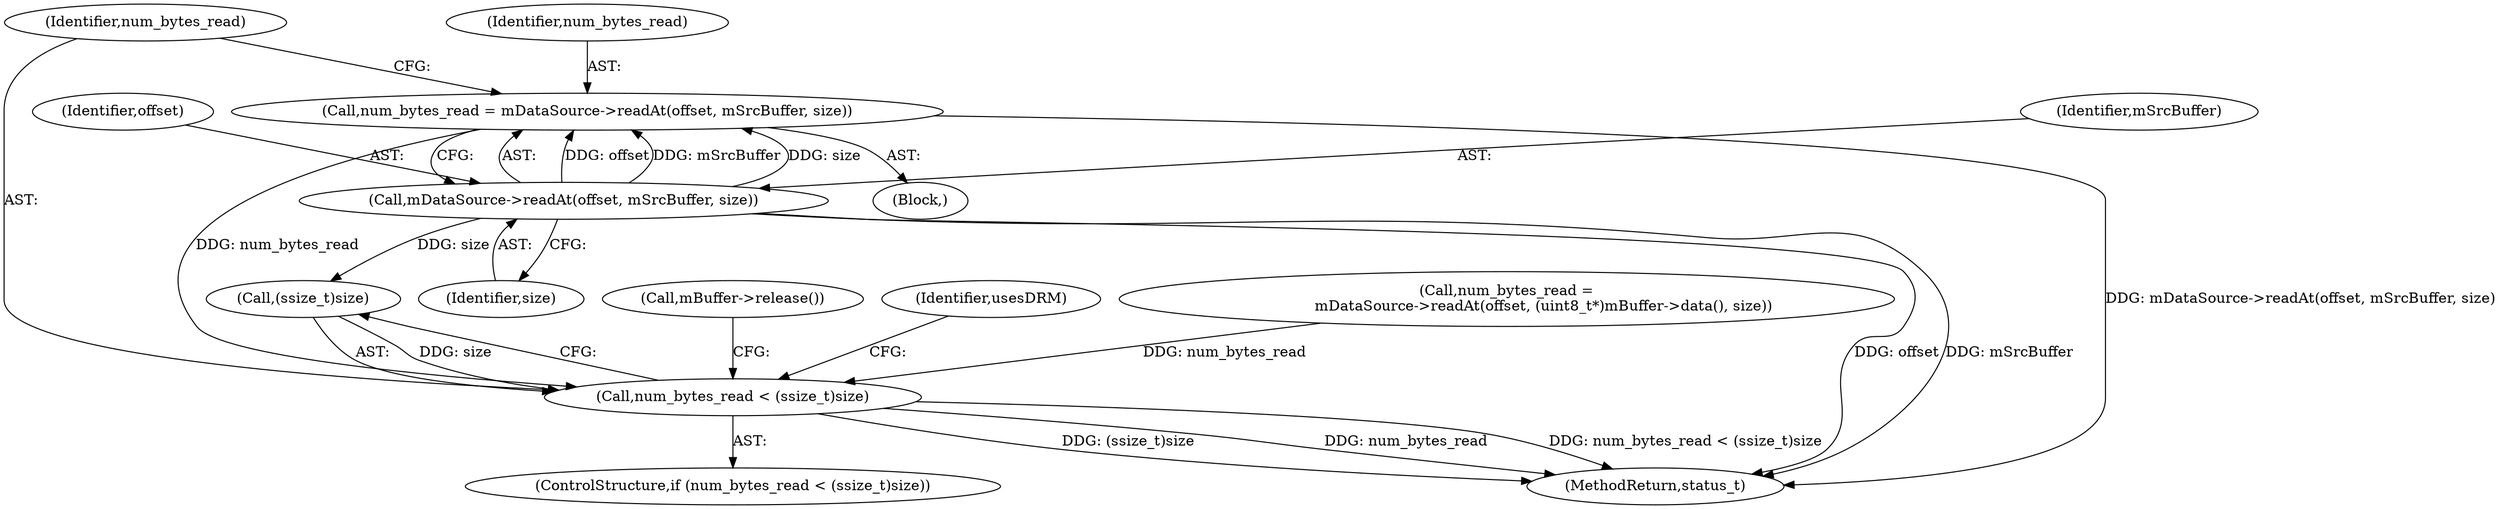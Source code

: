 digraph "0_Android_d48f0f145f8f0f4472bc0af668ac9a8bce44ba9b_0@API" {
"1000510" [label="(Call,num_bytes_read = mDataSource->readAt(offset, mSrcBuffer, size))"];
"1000512" [label="(Call,mDataSource->readAt(offset, mSrcBuffer, size))"];
"1000517" [label="(Call,num_bytes_read < (ssize_t)size)"];
"1000517" [label="(Call,num_bytes_read < (ssize_t)size)"];
"1000519" [label="(Call,(ssize_t)size)"];
"1000518" [label="(Identifier,num_bytes_read)"];
"1000510" [label="(Call,num_bytes_read = mDataSource->readAt(offset, mSrcBuffer, size))"];
"1000523" [label="(Call,mBuffer->release())"];
"1000530" [label="(Identifier,usesDRM)"];
"1000500" [label="(Call,num_bytes_read =\n                mDataSource->readAt(offset, (uint8_t*)mBuffer->data(), size))"];
"1000512" [label="(Call,mDataSource->readAt(offset, mSrcBuffer, size))"];
"1000716" [label="(MethodReturn,status_t)"];
"1000515" [label="(Identifier,size)"];
"1000511" [label="(Identifier,num_bytes_read)"];
"1000513" [label="(Identifier,offset)"];
"1000509" [label="(Block,)"];
"1000514" [label="(Identifier,mSrcBuffer)"];
"1000516" [label="(ControlStructure,if (num_bytes_read < (ssize_t)size))"];
"1000510" -> "1000509"  [label="AST: "];
"1000510" -> "1000512"  [label="CFG: "];
"1000511" -> "1000510"  [label="AST: "];
"1000512" -> "1000510"  [label="AST: "];
"1000518" -> "1000510"  [label="CFG: "];
"1000510" -> "1000716"  [label="DDG: mDataSource->readAt(offset, mSrcBuffer, size)"];
"1000512" -> "1000510"  [label="DDG: offset"];
"1000512" -> "1000510"  [label="DDG: mSrcBuffer"];
"1000512" -> "1000510"  [label="DDG: size"];
"1000510" -> "1000517"  [label="DDG: num_bytes_read"];
"1000512" -> "1000515"  [label="CFG: "];
"1000513" -> "1000512"  [label="AST: "];
"1000514" -> "1000512"  [label="AST: "];
"1000515" -> "1000512"  [label="AST: "];
"1000512" -> "1000716"  [label="DDG: offset"];
"1000512" -> "1000716"  [label="DDG: mSrcBuffer"];
"1000512" -> "1000519"  [label="DDG: size"];
"1000517" -> "1000516"  [label="AST: "];
"1000517" -> "1000519"  [label="CFG: "];
"1000518" -> "1000517"  [label="AST: "];
"1000519" -> "1000517"  [label="AST: "];
"1000523" -> "1000517"  [label="CFG: "];
"1000530" -> "1000517"  [label="CFG: "];
"1000517" -> "1000716"  [label="DDG: (ssize_t)size"];
"1000517" -> "1000716"  [label="DDG: num_bytes_read"];
"1000517" -> "1000716"  [label="DDG: num_bytes_read < (ssize_t)size"];
"1000500" -> "1000517"  [label="DDG: num_bytes_read"];
"1000519" -> "1000517"  [label="DDG: size"];
}
